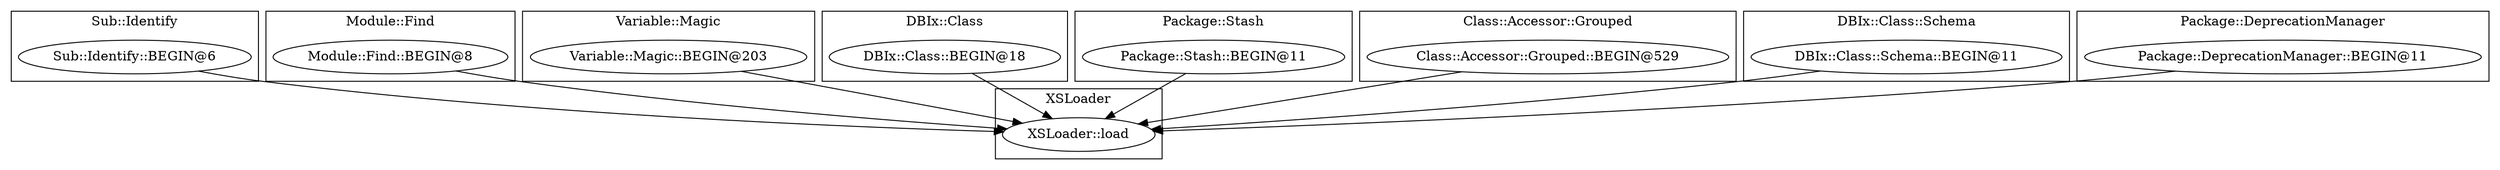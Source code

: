 digraph {
graph [overlap=false]
subgraph cluster_Sub_Identify {
	label="Sub::Identify";
	"Sub::Identify::BEGIN@6";
}
subgraph cluster_Module_Find {
	label="Module::Find";
	"Module::Find::BEGIN@8";
}
subgraph cluster_Variable_Magic {
	label="Variable::Magic";
	"Variable::Magic::BEGIN@203";
}
subgraph cluster_XSLoader {
	label="XSLoader";
	"XSLoader::load";
}
subgraph cluster_DBIx_Class {
	label="DBIx::Class";
	"DBIx::Class::BEGIN@18";
}
subgraph cluster_Package_Stash {
	label="Package::Stash";
	"Package::Stash::BEGIN@11";
}
subgraph cluster_Class_Accessor_Grouped {
	label="Class::Accessor::Grouped";
	"Class::Accessor::Grouped::BEGIN@529";
}
subgraph cluster_DBIx_Class_Schema {
	label="DBIx::Class::Schema";
	"DBIx::Class::Schema::BEGIN@11";
}
subgraph cluster_Package_DeprecationManager {
	label="Package::DeprecationManager";
	"Package::DeprecationManager::BEGIN@11";
}
"Module::Find::BEGIN@8" -> "XSLoader::load";
"Class::Accessor::Grouped::BEGIN@529" -> "XSLoader::load";
"Package::DeprecationManager::BEGIN@11" -> "XSLoader::load";
"DBIx::Class::Schema::BEGIN@11" -> "XSLoader::load";
"Variable::Magic::BEGIN@203" -> "XSLoader::load";
"Package::Stash::BEGIN@11" -> "XSLoader::load";
"DBIx::Class::BEGIN@18" -> "XSLoader::load";
"Sub::Identify::BEGIN@6" -> "XSLoader::load";
}
